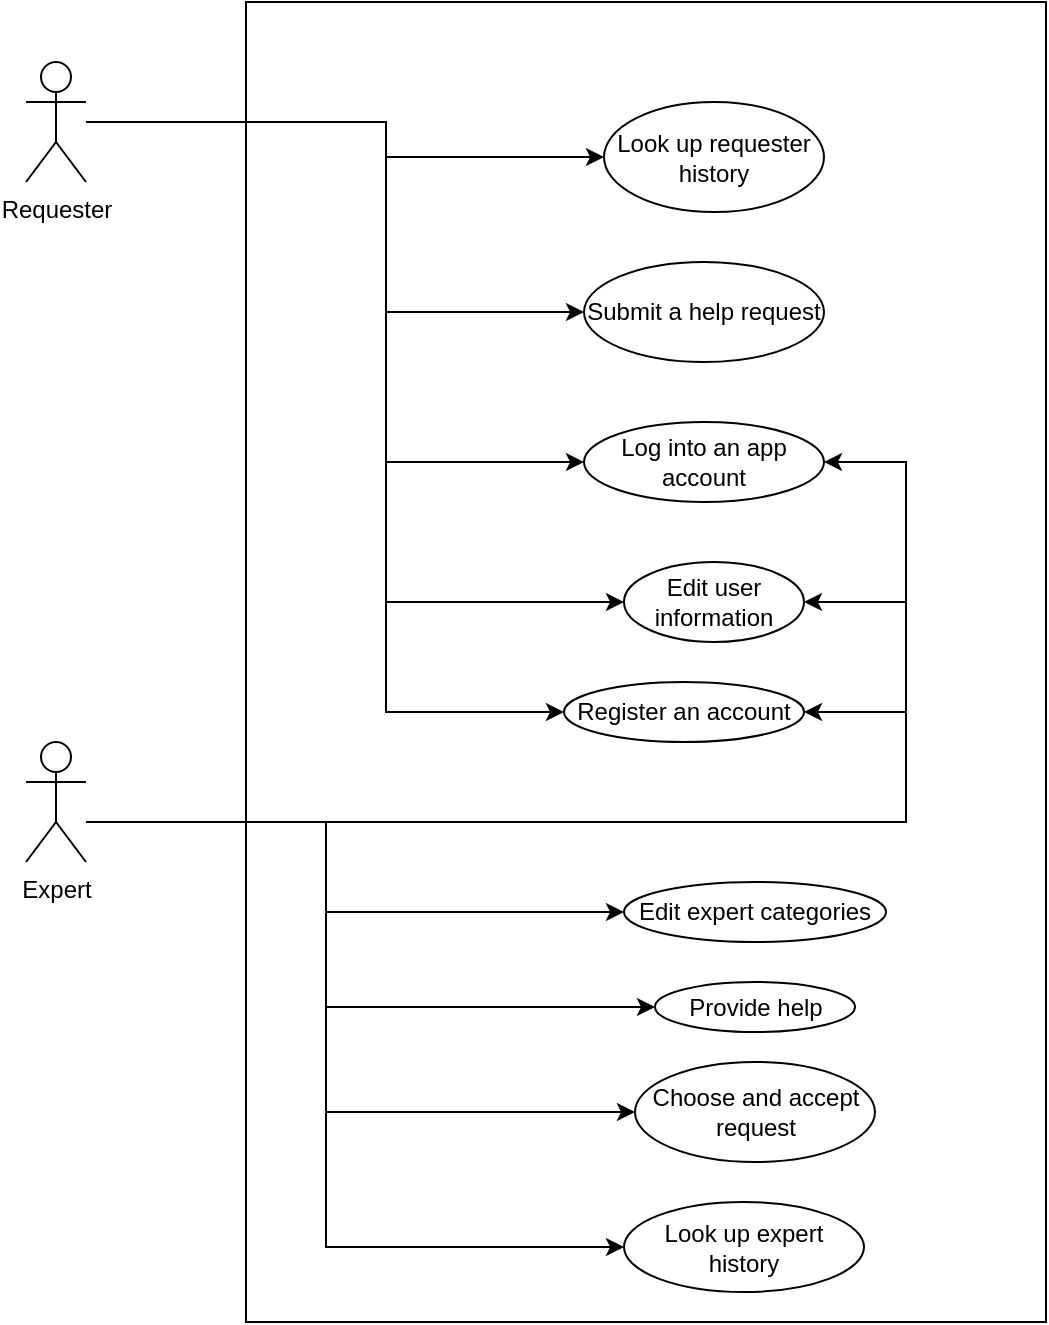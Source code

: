 <mxfile version="17.4.0" type="github">
  <diagram id="4yJ9FQ-joyVl6LCnXG7c" name="Page-1">
    <mxGraphModel dx="946" dy="532" grid="1" gridSize="10" guides="1" tooltips="1" connect="1" arrows="1" fold="1" page="1" pageScale="1" pageWidth="827" pageHeight="1169" math="0" shadow="0">
      <root>
        <mxCell id="0" />
        <mxCell id="1" parent="0" />
        <mxCell id="iWaWM1FKnLoMPcqjOOxX-2" value="" style="rounded=0;whiteSpace=wrap;html=1;" parent="1" vertex="1">
          <mxGeometry x="180" y="50" width="400" height="660" as="geometry" />
        </mxCell>
        <mxCell id="iWaWM1FKnLoMPcqjOOxX-7" style="edgeStyle=orthogonalEdgeStyle;rounded=0;orthogonalLoop=1;jettySize=auto;html=1;entryX=0;entryY=0.5;entryDx=0;entryDy=0;" parent="1" source="CKJTdGQZak-YGsDTWvtC-1" target="CKJTdGQZak-YGsDTWvtC-14" edge="1">
          <mxGeometry relative="1" as="geometry">
            <Array as="points">
              <mxPoint x="250" y="110" />
              <mxPoint x="250" y="128" />
            </Array>
          </mxGeometry>
        </mxCell>
        <mxCell id="iWaWM1FKnLoMPcqjOOxX-10" style="edgeStyle=orthogonalEdgeStyle;rounded=0;orthogonalLoop=1;jettySize=auto;html=1;entryX=0;entryY=0.5;entryDx=0;entryDy=0;" parent="1" source="CKJTdGQZak-YGsDTWvtC-1" target="CKJTdGQZak-YGsDTWvtC-9" edge="1">
          <mxGeometry relative="1" as="geometry">
            <Array as="points">
              <mxPoint x="250" y="110" />
              <mxPoint x="250" y="280" />
            </Array>
          </mxGeometry>
        </mxCell>
        <mxCell id="iWaWM1FKnLoMPcqjOOxX-11" style="edgeStyle=orthogonalEdgeStyle;rounded=0;orthogonalLoop=1;jettySize=auto;html=1;entryX=0;entryY=0.5;entryDx=0;entryDy=0;" parent="1" source="CKJTdGQZak-YGsDTWvtC-1" target="CKJTdGQZak-YGsDTWvtC-8" edge="1">
          <mxGeometry relative="1" as="geometry">
            <Array as="points">
              <mxPoint x="250" y="110" />
              <mxPoint x="250" y="350" />
            </Array>
          </mxGeometry>
        </mxCell>
        <mxCell id="iWaWM1FKnLoMPcqjOOxX-13" style="edgeStyle=orthogonalEdgeStyle;rounded=0;orthogonalLoop=1;jettySize=auto;html=1;entryX=0;entryY=0.5;entryDx=0;entryDy=0;" parent="1" source="CKJTdGQZak-YGsDTWvtC-1" target="CKJTdGQZak-YGsDTWvtC-11" edge="1">
          <mxGeometry relative="1" as="geometry">
            <Array as="points">
              <mxPoint x="250" y="110" />
              <mxPoint x="250" y="205" />
            </Array>
          </mxGeometry>
        </mxCell>
        <mxCell id="iWaWM1FKnLoMPcqjOOxX-24" style="edgeStyle=orthogonalEdgeStyle;rounded=0;orthogonalLoop=1;jettySize=auto;html=1;entryX=0;entryY=0.5;entryDx=0;entryDy=0;" parent="1" source="CKJTdGQZak-YGsDTWvtC-1" target="CKJTdGQZak-YGsDTWvtC-6" edge="1">
          <mxGeometry relative="1" as="geometry">
            <Array as="points">
              <mxPoint x="250" y="110" />
              <mxPoint x="250" y="405" />
            </Array>
          </mxGeometry>
        </mxCell>
        <mxCell id="CKJTdGQZak-YGsDTWvtC-1" value="Requester" style="shape=umlActor;verticalLabelPosition=bottom;verticalAlign=top;html=1;outlineConnect=0;" parent="1" vertex="1">
          <mxGeometry x="70" y="80" width="30" height="60" as="geometry" />
        </mxCell>
        <mxCell id="CKJTdGQZak-YGsDTWvtC-23" style="edgeStyle=orthogonalEdgeStyle;rounded=0;orthogonalLoop=1;jettySize=auto;html=1;entryX=0;entryY=0.5;entryDx=0;entryDy=0;" parent="1" source="CKJTdGQZak-YGsDTWvtC-2" target="CKJTdGQZak-YGsDTWvtC-12" edge="1">
          <mxGeometry relative="1" as="geometry">
            <Array as="points">
              <mxPoint x="220" y="460" />
              <mxPoint x="220" y="605" />
            </Array>
          </mxGeometry>
        </mxCell>
        <mxCell id="CKJTdGQZak-YGsDTWvtC-24" style="edgeStyle=orthogonalEdgeStyle;rounded=0;orthogonalLoop=1;jettySize=auto;html=1;entryX=0;entryY=0.5;entryDx=0;entryDy=0;" parent="1" source="CKJTdGQZak-YGsDTWvtC-2" target="CKJTdGQZak-YGsDTWvtC-13" edge="1">
          <mxGeometry relative="1" as="geometry">
            <Array as="points">
              <mxPoint x="220" y="460" />
              <mxPoint x="220" y="553" />
            </Array>
          </mxGeometry>
        </mxCell>
        <mxCell id="iWaWM1FKnLoMPcqjOOxX-18" style="edgeStyle=orthogonalEdgeStyle;rounded=0;orthogonalLoop=1;jettySize=auto;html=1;entryX=1;entryY=0.5;entryDx=0;entryDy=0;" parent="1" source="CKJTdGQZak-YGsDTWvtC-2" target="CKJTdGQZak-YGsDTWvtC-8" edge="1">
          <mxGeometry relative="1" as="geometry">
            <Array as="points">
              <mxPoint x="510" y="460" />
              <mxPoint x="510" y="350" />
            </Array>
          </mxGeometry>
        </mxCell>
        <mxCell id="iWaWM1FKnLoMPcqjOOxX-21" style="edgeStyle=orthogonalEdgeStyle;rounded=0;orthogonalLoop=1;jettySize=auto;html=1;entryX=1;entryY=0.5;entryDx=0;entryDy=0;" parent="1" source="CKJTdGQZak-YGsDTWvtC-2" target="CKJTdGQZak-YGsDTWvtC-9" edge="1">
          <mxGeometry relative="1" as="geometry">
            <Array as="points">
              <mxPoint x="510" y="460" />
              <mxPoint x="510" y="280" />
            </Array>
          </mxGeometry>
        </mxCell>
        <mxCell id="iWaWM1FKnLoMPcqjOOxX-23" style="edgeStyle=orthogonalEdgeStyle;rounded=0;orthogonalLoop=1;jettySize=auto;html=1;entryX=0;entryY=0.5;entryDx=0;entryDy=0;" parent="1" source="CKJTdGQZak-YGsDTWvtC-2" target="CKJTdGQZak-YGsDTWvtC-15" edge="1">
          <mxGeometry relative="1" as="geometry">
            <Array as="points">
              <mxPoint x="220" y="460" />
              <mxPoint x="220" y="673" />
            </Array>
          </mxGeometry>
        </mxCell>
        <mxCell id="iWaWM1FKnLoMPcqjOOxX-25" style="edgeStyle=orthogonalEdgeStyle;rounded=0;orthogonalLoop=1;jettySize=auto;html=1;entryX=1;entryY=0.5;entryDx=0;entryDy=0;" parent="1" source="CKJTdGQZak-YGsDTWvtC-2" target="CKJTdGQZak-YGsDTWvtC-6" edge="1">
          <mxGeometry relative="1" as="geometry">
            <Array as="points">
              <mxPoint x="510" y="460" />
              <mxPoint x="510" y="405" />
            </Array>
          </mxGeometry>
        </mxCell>
        <mxCell id="iWaWM1FKnLoMPcqjOOxX-26" style="edgeStyle=orthogonalEdgeStyle;rounded=0;orthogonalLoop=1;jettySize=auto;html=1;entryX=0;entryY=0.5;entryDx=0;entryDy=0;" parent="1" source="CKJTdGQZak-YGsDTWvtC-2" target="CKJTdGQZak-YGsDTWvtC-10" edge="1">
          <mxGeometry relative="1" as="geometry">
            <Array as="points">
              <mxPoint x="220" y="460" />
              <mxPoint x="220" y="505" />
            </Array>
          </mxGeometry>
        </mxCell>
        <mxCell id="CKJTdGQZak-YGsDTWvtC-2" value="Expert" style="shape=umlActor;verticalLabelPosition=bottom;verticalAlign=top;html=1;outlineConnect=0;" parent="1" vertex="1">
          <mxGeometry x="70" y="420" width="30" height="60" as="geometry" />
        </mxCell>
        <mxCell id="CKJTdGQZak-YGsDTWvtC-8" value="Edit user information" style="ellipse;whiteSpace=wrap;html=1;" parent="1" vertex="1">
          <mxGeometry x="369" y="330" width="90" height="40" as="geometry" />
        </mxCell>
        <mxCell id="CKJTdGQZak-YGsDTWvtC-9" value="Log into an app account" style="ellipse;whiteSpace=wrap;html=1;" parent="1" vertex="1">
          <mxGeometry x="349" y="260" width="120" height="40" as="geometry" />
        </mxCell>
        <mxCell id="CKJTdGQZak-YGsDTWvtC-10" value="Edit expert categories" style="ellipse;whiteSpace=wrap;html=1;" parent="1" vertex="1">
          <mxGeometry x="369" y="490" width="131" height="30" as="geometry" />
        </mxCell>
        <mxCell id="CKJTdGQZak-YGsDTWvtC-11" value="Submit a help request" style="ellipse;whiteSpace=wrap;html=1;" parent="1" vertex="1">
          <mxGeometry x="349" y="180" width="120" height="50" as="geometry" />
        </mxCell>
        <mxCell id="CKJTdGQZak-YGsDTWvtC-12" value="Choose and accept request" style="ellipse;whiteSpace=wrap;html=1;" parent="1" vertex="1">
          <mxGeometry x="374.5" y="580" width="120" height="50" as="geometry" />
        </mxCell>
        <mxCell id="CKJTdGQZak-YGsDTWvtC-13" value="Provide help" style="ellipse;whiteSpace=wrap;html=1;" parent="1" vertex="1">
          <mxGeometry x="384.5" y="540" width="100" height="25" as="geometry" />
        </mxCell>
        <mxCell id="CKJTdGQZak-YGsDTWvtC-14" value="Look up requester history" style="ellipse;whiteSpace=wrap;html=1;" parent="1" vertex="1">
          <mxGeometry x="359" y="100" width="110" height="55" as="geometry" />
        </mxCell>
        <mxCell id="CKJTdGQZak-YGsDTWvtC-15" value="Look up expert history" style="ellipse;whiteSpace=wrap;html=1;" parent="1" vertex="1">
          <mxGeometry x="369" y="650" width="120" height="45" as="geometry" />
        </mxCell>
        <mxCell id="CKJTdGQZak-YGsDTWvtC-6" value="Register an account" style="ellipse;whiteSpace=wrap;html=1;verticalAlign=middle;" parent="1" vertex="1">
          <mxGeometry x="339" y="390" width="120" height="30" as="geometry" />
        </mxCell>
      </root>
    </mxGraphModel>
  </diagram>
</mxfile>

